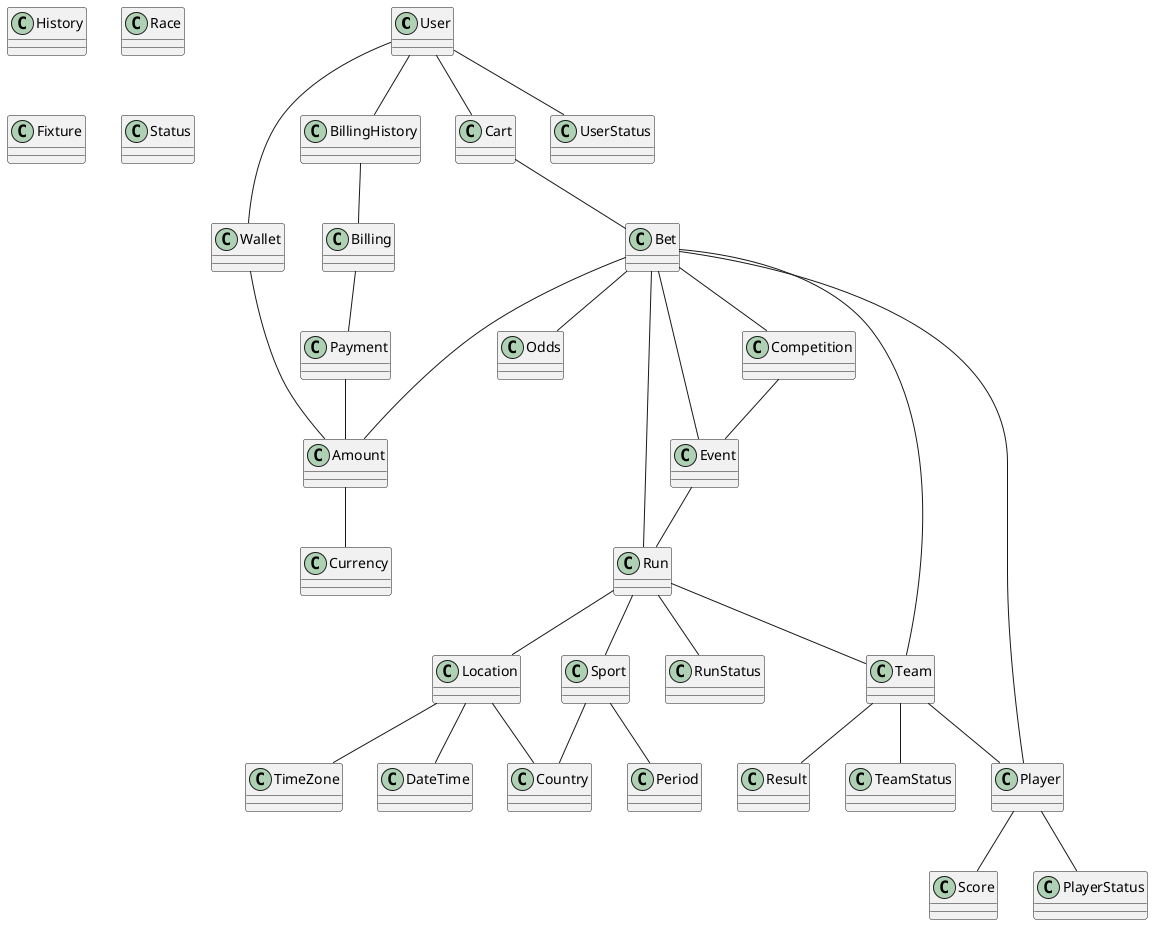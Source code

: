 @startuml parisportif5
User -- Wallet
User -- Cart
User -- UserStatus
User -- BillingHistory
BillingHistory -- Billing
Wallet -- Amount
Amount -- Currency
Cart -- Bet
Bet -- Amount
Bet -- Odds
Billing -- Payment
Payment -- Amount
Competition -- Event
Event -- Run
Run -- Sport
Run -- RunStatus
Run -- Location
Team -- Result
Player -- Score
Location -- Country
Location -- TimeZone
Location -- DateTime
Sport -- Period
Sport -- Country
Run -- Team
Team -- Player
Team -- TeamStatus
Player -- PlayerStatus
Bet -- Competition
Bet -- Event
Bet -- Run
Bet -- Team
Bet -- Player
class User
class Wallet
class Currency
class Cart
class Bet
class Odds
class Amount
class Payment
class Billing
class History
class Location
class Sport
class Country
class Competition
class Event
class Race
class Fixture
class DateTime
class Period
class Score
class Result
class Status
class PlayerStatus
class Player
class Team
@enduml